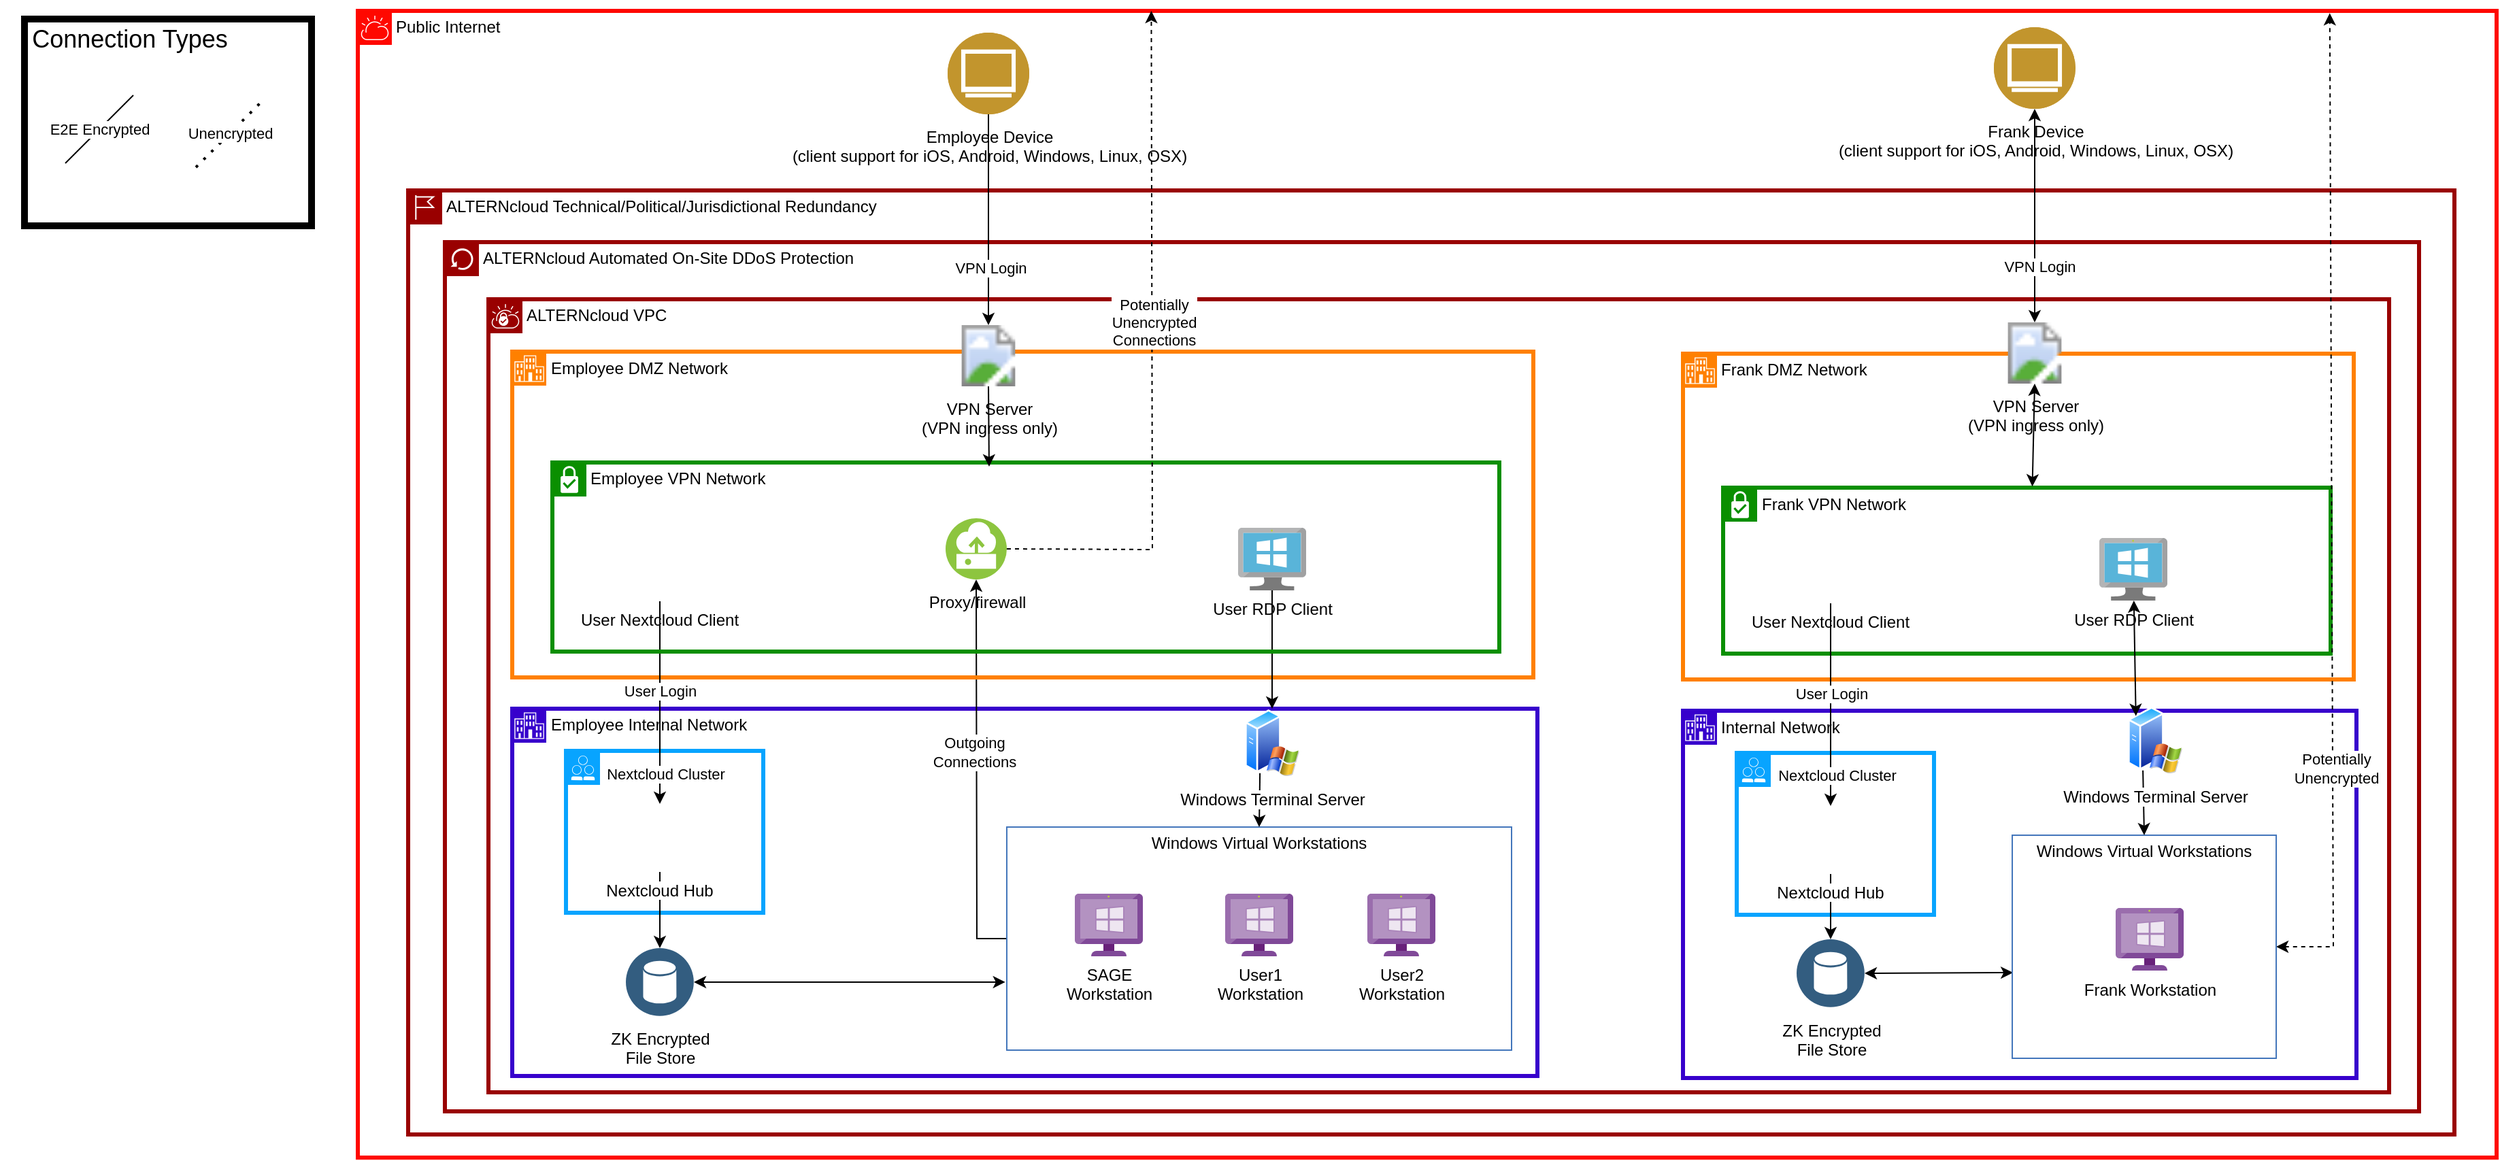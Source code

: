 <mxfile version="21.6.5" type="device">
  <diagram name="Page-1" id="n5Qb5iA8dRXw3r0Tk5m8">
    <mxGraphModel dx="2430" dy="923" grid="0" gridSize="10" guides="1" tooltips="1" connect="1" arrows="1" fold="1" page="0" pageScale="1" pageWidth="850" pageHeight="1100" math="0" shadow="0">
      <root>
        <mxCell id="0" />
        <mxCell id="1" parent="0" />
        <mxCell id="120" value="Frank DMZ Network" style="shape=mxgraph.ibm.box;prType=enterprise;fontStyle=0;verticalAlign=top;align=left;spacingLeft=32;spacingTop=4;fillColor=none;rounded=0;whiteSpace=wrap;html=1;strokeColor=#FF8000;strokeWidth=3;dashed=0;container=1;spacing=-4;collapsible=0;expand=0;recursiveResize=0;" parent="1" vertex="1">
          <mxGeometry x="-180" y="44" width="493" height="239.5" as="geometry" />
        </mxCell>
        <mxCell id="121" value="User Nextcloud Client" style="shape=image;verticalLabelPosition=bottom;labelBackgroundColor=default;verticalAlign=top;aspect=fixed;imageAspect=0;image=https://static-00.iconduck.com/assets.00/nextcloud-icon-512x512-quluhp24.png;" parent="120" vertex="1">
          <mxGeometry x="83.5" y="133.5" width="50" height="50" as="geometry" />
        </mxCell>
        <mxCell id="123" value="User RDP Client&lt;br&gt;" style="sketch=0;aspect=fixed;html=1;points=[];align=center;image;fontSize=12;image=img/lib/mscae/VirtualMachineWindows.svg;" parent="120" vertex="1">
          <mxGeometry x="306" y="135.5" width="50" height="46" as="geometry" />
        </mxCell>
        <mxCell id="Xi0OJc3CzYUvT2jzZGl6-115" value="Public Internet" style="shape=mxgraph.ibm.box;prType=cloud;fontStyle=0;verticalAlign=top;align=left;spacingLeft=32;spacingTop=4;fillColor=none;rounded=0;whiteSpace=wrap;html=1;strokeColor=#FF0800;strokeWidth=3;dashed=0;container=1;spacing=-4;collapsible=0;expand=0;recursiveResize=0;" parent="1" vertex="1">
          <mxGeometry x="-1154" y="-208" width="1572" height="843" as="geometry" />
        </mxCell>
        <mxCell id="Xi0OJc3CzYUvT2jzZGl6-119" value="" style="group" parent="Xi0OJc3CzYUvT2jzZGl6-115" vertex="1" connectable="0">
          <mxGeometry x="433.5" y="16" width="60" height="60" as="geometry" />
        </mxCell>
        <mxCell id="Zk3EBVXWUtb9SHXZOmo2-37" value="&lt;font&gt;Employee&amp;nbsp;Device&lt;br&gt;(client support for iOS, Android, Windows, Linux, OSX)&lt;br&gt;&lt;/font&gt;" style="image;aspect=fixed;perimeter=ellipsePerimeter;html=1;align=center;shadow=0;dashed=0;fontColor=default;labelBackgroundColor=none;fontSize=12;spacingTop=3;image=img/lib/ibm/users/device.svg;" parent="Xi0OJc3CzYUvT2jzZGl6-119" vertex="1">
          <mxGeometry width="60" height="60" as="geometry" />
        </mxCell>
        <mxCell id="72" value="" style="aspect=fixed;perimeter=ellipsePerimeter;html=1;align=center;shadow=0;dashed=0;fontColor=default;labelBackgroundColor=none;fontSize=12;spacingTop=3;image;image=img/lib/ibm/users/browser.svg;" parent="Xi0OJc3CzYUvT2jzZGl6-119" vertex="1">
          <mxGeometry width="60" height="60" as="geometry" />
        </mxCell>
        <mxCell id="135" value="" style="group" parent="Xi0OJc3CzYUvT2jzZGl6-115" vertex="1" connectable="0">
          <mxGeometry x="1202.5" y="12" width="60" height="60" as="geometry" />
        </mxCell>
        <mxCell id="136" value="&lt;font&gt;Frank Device&lt;br&gt;(client support for iOS, Android, Windows, Linux, OSX)&lt;br&gt;&lt;/font&gt;" style="image;aspect=fixed;perimeter=ellipsePerimeter;html=1;align=center;shadow=0;dashed=0;fontColor=default;labelBackgroundColor=none;fontSize=12;spacingTop=3;image=img/lib/ibm/users/device.svg;" parent="135" vertex="1">
          <mxGeometry width="60" height="60" as="geometry" />
        </mxCell>
        <mxCell id="137" value="" style="aspect=fixed;perimeter=ellipsePerimeter;html=1;align=center;shadow=0;dashed=0;fontColor=default;labelBackgroundColor=none;fontSize=12;spacingTop=3;image;image=img/lib/ibm/users/browser.svg;" parent="135" vertex="1">
          <mxGeometry width="60" height="60" as="geometry" />
        </mxCell>
        <mxCell id="Xi0OJc3CzYUvT2jzZGl6-113" value="ALTERNcloud Technical/Political/Jurisdictional Redundancy" style="shape=mxgraph.ibm.box;prType=region;fontStyle=0;verticalAlign=top;align=left;spacingLeft=32;spacingTop=4;fillColor=none;rounded=0;whiteSpace=wrap;html=1;strokeColor=#990000;strokeWidth=3;dashed=0;container=1;spacing=-4;collapsible=0;expand=0;recursiveResize=0;" parent="1" vertex="1">
          <mxGeometry x="-1117" y="-76" width="1504" height="694" as="geometry" />
        </mxCell>
        <mxCell id="Xi0OJc3CzYUvT2jzZGl6-114" value="ALTERNcloud Automated On-Site DDoS Protection" style="shape=mxgraph.ibm.box;prType=classic;fontStyle=0;verticalAlign=top;align=left;spacingLeft=32;spacingTop=4;fillColor=none;rounded=0;whiteSpace=wrap;html=1;strokeColor=#990000;strokeWidth=3;dashed=0;container=1;spacing=-4;collapsible=0;expand=0;recursiveResize=0;" parent="Xi0OJc3CzYUvT2jzZGl6-113" vertex="1">
          <mxGeometry x="27" y="38" width="1451" height="639" as="geometry" />
        </mxCell>
        <mxCell id="Xi0OJc3CzYUvT2jzZGl6-110" value="ALTERNcloud VPC" style="shape=mxgraph.ibm.box;prType=vpc;fontStyle=0;verticalAlign=top;align=left;spacingLeft=32;spacingTop=4;fillColor=none;rounded=0;whiteSpace=wrap;html=1;strokeColor=#990000;strokeWidth=3;dashed=0;container=1;spacing=-4;collapsible=0;expand=0;recursiveResize=0;" parent="1" vertex="1">
          <mxGeometry x="-1058" y="4" width="1397" height="583" as="geometry" />
        </mxCell>
        <mxCell id="95" value="Employee Internal Network" style="shape=mxgraph.ibm.box;prType=enterprise;fontStyle=0;verticalAlign=top;align=left;spacingLeft=32;spacingTop=4;fillColor=none;rounded=0;whiteSpace=wrap;html=1;strokeColor=#3700CC;strokeWidth=3;dashed=0;container=0;spacing=-4;collapsible=0;expand=0;recursiveResize=0;fontColor=default;" parent="Xi0OJc3CzYUvT2jzZGl6-110" vertex="1">
          <mxGeometry x="17.5" y="301" width="753.5" height="270" as="geometry" />
        </mxCell>
        <mxCell id="142" style="edgeStyle=none;html=1;exitX=0;exitY=0.5;exitDx=0;exitDy=0;entryX=0.5;entryY=1;entryDx=0;entryDy=0;rounded=0;" parent="Xi0OJc3CzYUvT2jzZGl6-110" source="110" target="Zk3EBVXWUtb9SHXZOmo2-83" edge="1">
          <mxGeometry relative="1" as="geometry">
            <Array as="points">
              <mxPoint x="359" y="470" />
            </Array>
          </mxGeometry>
        </mxCell>
        <mxCell id="143" value="Outgoing&lt;br&gt;Connections" style="edgeLabel;html=1;align=center;verticalAlign=middle;resizable=0;points=[];" parent="142" vertex="1" connectable="0">
          <mxGeometry x="0.115" y="2" relative="1" as="geometry">
            <mxPoint as="offset" />
          </mxGeometry>
        </mxCell>
        <mxCell id="146" style="edgeStyle=none;rounded=0;html=1;exitX=-0.003;exitY=0.695;exitDx=0;exitDy=0;entryX=1;entryY=0.5;entryDx=0;entryDy=0;startArrow=classic;startFill=1;exitPerimeter=0;" parent="Xi0OJc3CzYUvT2jzZGl6-110" source="110" target="21" edge="1">
          <mxGeometry relative="1" as="geometry" />
        </mxCell>
        <mxCell id="110" value="Windows Virtual Workstations" style="fontStyle=0;verticalAlign=top;align=center;spacingTop=-2;fillColor=none;rounded=0;whiteSpace=wrap;html=1;strokeColor=#4376BB;strokeWidth=1;dashed=0;container=1;collapsible=0;expand=0;recursiveResize=0;" parent="Xi0OJc3CzYUvT2jzZGl6-110" vertex="1">
          <mxGeometry x="381" y="388" width="371" height="164" as="geometry" />
        </mxCell>
        <mxCell id="111" value="SAGE&lt;br&gt;Workstation" style="sketch=0;aspect=fixed;html=1;points=[];align=center;image;fontSize=12;image=img/lib/mscae/VM_Windows_Non_Azure.svg;strokeColor=#0F5FFF;fillColor=none;" parent="110" vertex="1">
          <mxGeometry x="50" y="49" width="50" height="46" as="geometry" />
        </mxCell>
        <mxCell id="113" value="User2&lt;br&gt;Workstation" style="sketch=0;aspect=fixed;html=1;points=[];align=center;image;fontSize=12;image=img/lib/mscae/VM_Windows_Non_Azure.svg;strokeColor=#0F5FFF;fillColor=none;" parent="110" vertex="1">
          <mxGeometry x="265" y="49" width="50" height="46" as="geometry" />
        </mxCell>
        <mxCell id="112" value="User1&lt;br&gt;Workstation" style="sketch=0;aspect=fixed;html=1;points=[];align=center;image;fontSize=12;image=img/lib/mscae/VM_Windows_Non_Azure.svg;strokeColor=#0F5FFF;fillColor=none;" parent="110" vertex="1">
          <mxGeometry x="160.5" y="49" width="50" height="46" as="geometry" />
        </mxCell>
        <mxCell id="Xi0OJc3CzYUvT2jzZGl6-96" value="Employee DMZ Network" style="shape=mxgraph.ibm.box;prType=enterprise;fontStyle=0;verticalAlign=top;align=left;spacingLeft=32;spacingTop=4;fillColor=none;rounded=0;whiteSpace=wrap;html=1;strokeColor=#FF8000;strokeWidth=3;dashed=0;container=1;spacing=-4;collapsible=0;expand=0;recursiveResize=0;" parent="Xi0OJc3CzYUvT2jzZGl6-110" vertex="1">
          <mxGeometry x="17.5" y="38.5" width="750.5" height="239.5" as="geometry" />
        </mxCell>
        <mxCell id="Zk3EBVXWUtb9SHXZOmo2-38" value="User Nextcloud Client" style="shape=image;verticalLabelPosition=bottom;labelBackgroundColor=default;verticalAlign=top;aspect=fixed;imageAspect=0;image=https://static-00.iconduck.com/assets.00/nextcloud-icon-512x512-quluhp24.png;" parent="Xi0OJc3CzYUvT2jzZGl6-96" vertex="1">
          <mxGeometry x="83.5" y="133.5" width="50" height="50" as="geometry" />
        </mxCell>
        <mxCell id="77" value="User RDP Client&lt;br&gt;" style="sketch=0;aspect=fixed;html=1;points=[];align=center;image;fontSize=12;image=img/lib/mscae/VirtualMachineWindows.svg;" parent="Xi0OJc3CzYUvT2jzZGl6-96" vertex="1">
          <mxGeometry x="533.5" y="129.5" width="50" height="46" as="geometry" />
        </mxCell>
        <mxCell id="Zk3EBVXWUtb9SHXZOmo2-83" value="&lt;font&gt;Proxy/firewall&lt;/font&gt;" style="image;aspect=fixed;perimeter=ellipsePerimeter;html=1;align=center;shadow=0;dashed=0;fontColor=default;labelBackgroundColor=none;fontSize=12;spacingTop=3;image=img/lib/ibm/vpc/Instance.svg;" parent="Xi0OJc3CzYUvT2jzZGl6-96" vertex="1">
          <mxGeometry x="318.5" y="122.5" width="45" height="45" as="geometry" />
        </mxCell>
        <mxCell id="114" style="edgeStyle=none;html=1;exitX=0.25;exitY=1;exitDx=0;exitDy=0;entryX=0.5;entryY=0;entryDx=0;entryDy=0;" parent="Xi0OJc3CzYUvT2jzZGl6-110" source="91" target="110" edge="1">
          <mxGeometry relative="1" as="geometry" />
        </mxCell>
        <mxCell id="91" value="Windows Terminal Server" style="aspect=fixed;perimeter=ellipsePerimeter;html=1;align=center;shadow=0;dashed=0;spacingTop=3;image;image=img/lib/active_directory/windows_server_2.svg;strokeColor=#0F5FFF;" parent="Xi0OJc3CzYUvT2jzZGl6-110" vertex="1">
          <mxGeometry x="556" y="301" width="40" height="50" as="geometry" />
        </mxCell>
        <mxCell id="Xi0OJc3CzYUvT2jzZGl6-99" value="" style="shape=mxgraph.ibm.box;prType=public;fontStyle=0;verticalAlign=top;align=left;spacingLeft=32;spacingTop=4;fillColor=none;rounded=0;whiteSpace=wrap;html=1;strokeColor=#08A4FF;strokeWidth=3;dashed=0;container=1;spacing=-4;collapsible=0;expand=0;recursiveResize=0;" parent="Xi0OJc3CzYUvT2jzZGl6-110" vertex="1">
          <mxGeometry x="57" y="332" width="145" height="119" as="geometry" />
        </mxCell>
        <mxCell id="21" value="&lt;font&gt;ZK Encrypted&lt;br&gt;File Store&lt;br&gt;&lt;/font&gt;" style="aspect=fixed;perimeter=ellipsePerimeter;html=1;align=center;shadow=0;dashed=0;fontColor=default;labelBackgroundColor=none;fontSize=12;spacingTop=3;image;image=img/lib/ibm/data/data_services.svg;" parent="Xi0OJc3CzYUvT2jzZGl6-110" vertex="1">
          <mxGeometry x="101" y="477" width="50" height="50" as="geometry" />
        </mxCell>
        <mxCell id="44" style="edgeStyle=none;html=1;exitX=0.5;exitY=1;exitDx=0;exitDy=0;fontSize=12;fontColor=#FFFFFF;rounded=0;entryX=0.5;entryY=0;entryDx=0;entryDy=0;" parent="Xi0OJc3CzYUvT2jzZGl6-110" source="Zk3EBVXWUtb9SHXZOmo2-63" target="21" edge="1">
          <mxGeometry relative="1" as="geometry">
            <mxPoint x="277" y="488" as="targetPoint" />
          </mxGeometry>
        </mxCell>
        <mxCell id="Zk3EBVXWUtb9SHXZOmo2-63" value="Nextcloud Hub" style="shape=image;verticalLabelPosition=bottom;labelBackgroundColor=default;verticalAlign=top;aspect=fixed;imageAspect=0;image=https://static-00.iconduck.com/assets.00/nextcloud-icon-512x512-quluhp24.png;" parent="Xi0OJc3CzYUvT2jzZGl6-110" vertex="1">
          <mxGeometry x="101" y="371" width="50" height="50" as="geometry" />
        </mxCell>
        <mxCell id="Zk3EBVXWUtb9SHXZOmo2-94" style="edgeStyle=orthogonalEdgeStyle;rounded=0;orthogonalLoop=1;jettySize=auto;html=1;exitX=0.5;exitY=1;exitDx=0;exitDy=0;entryX=0.5;entryY=0;entryDx=0;entryDy=0;" parent="Xi0OJc3CzYUvT2jzZGl6-110" source="Zk3EBVXWUtb9SHXZOmo2-38" target="Zk3EBVXWUtb9SHXZOmo2-63" edge="1">
          <mxGeometry relative="1" as="geometry" />
        </mxCell>
        <mxCell id="3-xjpAz8GASwxe2ccpQj-71" value="User Login" style="edgeLabel;html=1;align=center;verticalAlign=middle;resizable=0;points=[];" parent="Zk3EBVXWUtb9SHXZOmo2-94" vertex="1" connectable="0">
          <mxGeometry x="0.205" y="1" relative="1" as="geometry">
            <mxPoint x="-1" y="-24" as="offset" />
          </mxGeometry>
        </mxCell>
        <mxCell id="Xi0OJc3CzYUvT2jzZGl6-94" value="Nextcloud Cluster" style="edgeLabel;html=1;align=center;verticalAlign=middle;resizable=0;points=[];" parent="Zk3EBVXWUtb9SHXZOmo2-94" vertex="1" connectable="0">
          <mxGeometry x="0.766" y="2" relative="1" as="geometry">
            <mxPoint x="2" y="-5" as="offset" />
          </mxGeometry>
        </mxCell>
        <mxCell id="Zk3EBVXWUtb9SHXZOmo2-47" value="&lt;font&gt;VPN Server&lt;br&gt;(VPN ingress only)&lt;br&gt;&lt;/font&gt;" style="image;aspect=fixed;perimeter=ellipsePerimeter;html=1;align=center;shadow=0;dashed=0;fontColor=default;labelBackgroundColor=none;fontSize=12;spacingTop=3;image=https://static-00.iconduck.com/assets.00/wireguard-icon-2048x2048-6w5jtt33.png;" parent="Xi0OJc3CzYUvT2jzZGl6-110" vertex="1">
          <mxGeometry x="345" y="19" width="45" height="45" as="geometry" />
        </mxCell>
        <mxCell id="122" value="&lt;font&gt;VPN Server&lt;br&gt;(VPN ingress only)&lt;br&gt;&lt;/font&gt;" style="image;aspect=fixed;perimeter=ellipsePerimeter;html=1;align=center;shadow=0;dashed=0;fontColor=default;labelBackgroundColor=none;fontSize=12;spacingTop=3;image=https://static-00.iconduck.com/assets.00/wireguard-icon-2048x2048-6w5jtt33.png;" parent="Xi0OJc3CzYUvT2jzZGl6-110" vertex="1">
          <mxGeometry x="1114" y="17" width="45" height="45" as="geometry" />
        </mxCell>
        <mxCell id="141" style="edgeStyle=none;html=1;entryX=0.5;entryY=0;entryDx=0;entryDy=0;" parent="Xi0OJc3CzYUvT2jzZGl6-110" source="77" target="91" edge="1">
          <mxGeometry relative="1" as="geometry" />
        </mxCell>
        <mxCell id="134" value="Frank VPN Network" style="shape=mxgraph.ibm.box;prType=subnet;fontStyle=0;verticalAlign=top;align=left;spacingLeft=32;spacingTop=4;fillColor=none;rounded=0;whiteSpace=wrap;html=1;strokeColor=#0A8F00;strokeWidth=3;dashed=0;container=0;spacing=-4;collapsible=0;expand=0;recursiveResize=0;" parent="1" vertex="1">
          <mxGeometry x="-150.5" y="142.5" width="446.5" height="122" as="geometry" />
        </mxCell>
        <mxCell id="Xi0OJc3CzYUvT2jzZGl6-103" value="Employee VPN Network" style="shape=mxgraph.ibm.box;prType=subnet;fontStyle=0;verticalAlign=top;align=left;spacingLeft=32;spacingTop=4;fillColor=none;rounded=0;whiteSpace=wrap;html=1;strokeColor=#0A8F00;strokeWidth=3;dashed=0;container=0;spacing=-4;collapsible=0;expand=0;recursiveResize=0;" parent="1" vertex="1">
          <mxGeometry x="-1011" y="124" width="696" height="139" as="geometry" />
        </mxCell>
        <mxCell id="13" style="edgeStyle=none;html=1;exitX=1;exitY=0.5;exitDx=0;exitDy=0;entryX=0;entryY=0.5;entryDx=0;entryDy=0;rounded=0;" parent="1" edge="1">
          <mxGeometry relative="1" as="geometry">
            <mxPoint x="-257.0" y="293.5" as="sourcePoint" />
          </mxGeometry>
        </mxCell>
        <mxCell id="Xi0OJc3CzYUvT2jzZGl6-109" value="" style="group" parent="1" vertex="1" connectable="0">
          <mxGeometry x="-1417" y="-202" width="229" height="152" as="geometry" />
        </mxCell>
        <mxCell id="Xi0OJc3CzYUvT2jzZGl6-104" value="" style="rounded=0;whiteSpace=wrap;html=1;strokeWidth=5;movable=1;resizable=1;rotatable=1;deletable=1;editable=1;locked=0;connectable=1;" parent="Xi0OJc3CzYUvT2jzZGl6-109" vertex="1">
          <mxGeometry x="18" width="211" height="152" as="geometry" />
        </mxCell>
        <mxCell id="Xi0OJc3CzYUvT2jzZGl6-105" value="Connection Types" style="text;html=1;strokeColor=none;fillColor=none;align=center;verticalAlign=middle;whiteSpace=wrap;rounded=0;fontSize=18;movable=1;resizable=1;rotatable=1;deletable=1;editable=1;locked=0;connectable=1;" parent="Xi0OJc3CzYUvT2jzZGl6-109" vertex="1">
          <mxGeometry width="191" height="30" as="geometry" />
        </mxCell>
        <mxCell id="Xi0OJc3CzYUvT2jzZGl6-106" value="E2E Encrypted" style="endArrow=none;html=1;rounded=0;endFill=0;movable=1;resizable=1;rotatable=1;deletable=1;editable=1;locked=0;connectable=1;" parent="Xi0OJc3CzYUvT2jzZGl6-109" edge="1">
          <mxGeometry width="50" height="50" relative="1" as="geometry">
            <mxPoint x="48" y="106" as="sourcePoint" />
            <mxPoint x="98" y="56" as="targetPoint" />
          </mxGeometry>
        </mxCell>
        <mxCell id="Xi0OJc3CzYUvT2jzZGl6-108" value="Unencrypted" style="endArrow=none;dashed=1;html=1;dashPattern=1 3;strokeWidth=2;rounded=0;movable=1;resizable=1;rotatable=1;deletable=1;editable=1;locked=0;connectable=1;" parent="Xi0OJc3CzYUvT2jzZGl6-109" edge="1">
          <mxGeometry width="50" height="50" relative="1" as="geometry">
            <mxPoint x="144" y="109" as="sourcePoint" />
            <mxPoint x="194" y="59" as="targetPoint" />
          </mxGeometry>
        </mxCell>
        <mxCell id="115" value="Internal Network" style="shape=mxgraph.ibm.box;prType=enterprise;fontStyle=0;verticalAlign=top;align=left;spacingLeft=32;spacingTop=4;fillColor=none;rounded=0;whiteSpace=wrap;html=1;strokeColor=#3700CC;strokeWidth=3;dashed=0;container=0;spacing=-4;collapsible=0;expand=0;recursiveResize=0;fontColor=default;" parent="1" vertex="1">
          <mxGeometry x="-180" y="306.5" width="495" height="270" as="geometry" />
        </mxCell>
        <mxCell id="152" style="edgeStyle=none;rounded=0;html=1;exitX=0.003;exitY=0.616;exitDx=0;exitDy=0;entryX=1;entryY=0.5;entryDx=0;entryDy=0;startArrow=classic;startFill=1;exitPerimeter=0;" parent="1" source="116" target="127" edge="1">
          <mxGeometry relative="1" as="geometry" />
        </mxCell>
        <mxCell id="153" style="edgeStyle=none;rounded=0;html=1;exitX=1;exitY=0.5;exitDx=0;exitDy=0;startArrow=classic;startFill=1;entryX=0.922;entryY=0.002;entryDx=0;entryDy=0;entryPerimeter=0;dashed=1;" parent="1" source="116" target="Xi0OJc3CzYUvT2jzZGl6-115" edge="1">
          <mxGeometry relative="1" as="geometry">
            <mxPoint x="310" y="-210.333" as="targetPoint" />
            <Array as="points">
              <mxPoint x="298" y="480" />
            </Array>
          </mxGeometry>
        </mxCell>
        <mxCell id="154" value="Potentially&lt;br&gt;Unencrypted" style="edgeLabel;html=1;align=center;verticalAlign=middle;resizable=0;points=[];" parent="153" vertex="1" connectable="0">
          <mxGeometry x="-0.523" y="-2" relative="1" as="geometry">
            <mxPoint as="offset" />
          </mxGeometry>
        </mxCell>
        <mxCell id="116" value="Windows Virtual Workstations" style="fontStyle=0;verticalAlign=top;align=center;spacingTop=-2;fillColor=none;rounded=0;whiteSpace=wrap;html=1;strokeColor=#4376BB;strokeWidth=1;dashed=0;container=1;collapsible=0;expand=0;recursiveResize=0;" parent="1" vertex="1">
          <mxGeometry x="62" y="398" width="194" height="164" as="geometry" />
        </mxCell>
        <mxCell id="119" value="Frank Workstation" style="sketch=0;aspect=fixed;html=1;points=[];align=center;image;fontSize=12;image=img/lib/mscae/VM_Windows_Non_Azure.svg;strokeColor=#0F5FFF;fillColor=none;" parent="116" vertex="1">
          <mxGeometry x="76" y="53.5" width="50" height="46" as="geometry" />
        </mxCell>
        <mxCell id="124" style="edgeStyle=none;html=1;exitX=0.25;exitY=1;exitDx=0;exitDy=0;entryX=0.5;entryY=0;entryDx=0;entryDy=0;" parent="1" source="125" target="116" edge="1">
          <mxGeometry relative="1" as="geometry" />
        </mxCell>
        <mxCell id="125" value="Windows Terminal Server" style="aspect=fixed;perimeter=ellipsePerimeter;html=1;align=center;shadow=0;dashed=0;spacingTop=3;image;image=img/lib/active_directory/windows_server_2.svg;strokeColor=#0F5FFF;" parent="1" vertex="1">
          <mxGeometry x="147" y="303" width="40" height="50" as="geometry" />
        </mxCell>
        <mxCell id="126" value="" style="shape=mxgraph.ibm.box;prType=public;fontStyle=0;verticalAlign=top;align=left;spacingLeft=32;spacingTop=4;fillColor=none;rounded=0;whiteSpace=wrap;html=1;strokeColor=#08A4FF;strokeWidth=3;dashed=0;container=1;spacing=-4;collapsible=0;expand=0;recursiveResize=0;" parent="1" vertex="1">
          <mxGeometry x="-140.5" y="337.5" width="145" height="119" as="geometry" />
        </mxCell>
        <mxCell id="127" value="&lt;font&gt;ZK Encrypted&lt;br&gt;File Store&lt;br&gt;&lt;/font&gt;" style="aspect=fixed;perimeter=ellipsePerimeter;html=1;align=center;shadow=0;dashed=0;fontColor=default;labelBackgroundColor=none;fontSize=12;spacingTop=3;image;image=img/lib/ibm/data/data_services.svg;" parent="1" vertex="1">
          <mxGeometry x="-96.5" y="474.5" width="50" height="50" as="geometry" />
        </mxCell>
        <mxCell id="128" style="edgeStyle=none;html=1;exitX=0.5;exitY=1;exitDx=0;exitDy=0;fontSize=12;fontColor=#FFFFFF;rounded=0;entryX=0.5;entryY=0;entryDx=0;entryDy=0;" parent="1" source="129" target="127" edge="1">
          <mxGeometry relative="1" as="geometry">
            <mxPoint x="1137.5" y="489.5" as="targetPoint" />
          </mxGeometry>
        </mxCell>
        <mxCell id="129" value="Nextcloud Hub" style="shape=image;verticalLabelPosition=bottom;labelBackgroundColor=default;verticalAlign=top;aspect=fixed;imageAspect=0;image=https://static-00.iconduck.com/assets.00/nextcloud-icon-512x512-quluhp24.png;" parent="1" vertex="1">
          <mxGeometry x="-96.5" y="376.5" width="50" height="50" as="geometry" />
        </mxCell>
        <mxCell id="130" style="edgeStyle=orthogonalEdgeStyle;rounded=0;orthogonalLoop=1;jettySize=auto;html=1;exitX=0.5;exitY=1;exitDx=0;exitDy=0;entryX=0.5;entryY=0;entryDx=0;entryDy=0;" parent="1" source="121" target="129" edge="1">
          <mxGeometry relative="1" as="geometry" />
        </mxCell>
        <mxCell id="131" value="User Login" style="edgeLabel;html=1;align=center;verticalAlign=middle;resizable=0;points=[];" parent="130" vertex="1" connectable="0">
          <mxGeometry x="0.205" y="1" relative="1" as="geometry">
            <mxPoint x="-1" y="-24" as="offset" />
          </mxGeometry>
        </mxCell>
        <mxCell id="132" value="Nextcloud Cluster" style="edgeLabel;html=1;align=center;verticalAlign=middle;resizable=0;points=[];" parent="130" vertex="1" connectable="0">
          <mxGeometry x="0.766" y="2" relative="1" as="geometry">
            <mxPoint x="2" y="-5" as="offset" />
          </mxGeometry>
        </mxCell>
        <mxCell id="138" style="edgeStyle=none;html=1;exitX=0.5;exitY=1;exitDx=0;exitDy=0;entryX=0.5;entryY=0;entryDx=0;entryDy=0;" parent="1" source="72" target="Zk3EBVXWUtb9SHXZOmo2-47" edge="1">
          <mxGeometry relative="1" as="geometry" />
        </mxCell>
        <mxCell id="139" value="VPN Login" style="edgeLabel;html=1;align=center;verticalAlign=middle;resizable=0;points=[];" parent="138" vertex="1" connectable="0">
          <mxGeometry x="0.467" y="1" relative="1" as="geometry">
            <mxPoint y="-1" as="offset" />
          </mxGeometry>
        </mxCell>
        <mxCell id="140" style="edgeStyle=none;html=1;exitX=0.5;exitY=1;exitDx=0;exitDy=0;" parent="1" source="Zk3EBVXWUtb9SHXZOmo2-47" edge="1">
          <mxGeometry relative="1" as="geometry">
            <mxPoint x="-690" y="127" as="targetPoint" />
          </mxGeometry>
        </mxCell>
        <mxCell id="144" style="edgeStyle=none;rounded=0;html=1;exitX=1;exitY=0.5;exitDx=0;exitDy=0;entryX=0.371;entryY=0;entryDx=0;entryDy=0;entryPerimeter=0;dashed=1;" parent="1" source="Zk3EBVXWUtb9SHXZOmo2-83" target="Xi0OJc3CzYUvT2jzZGl6-115" edge="1">
          <mxGeometry relative="1" as="geometry">
            <Array as="points">
              <mxPoint x="-570" y="188" />
            </Array>
          </mxGeometry>
        </mxCell>
        <mxCell id="145" value="Potentially&lt;br&gt;Unencrypted&lt;br&gt;Connections" style="edgeLabel;html=1;align=center;verticalAlign=middle;resizable=0;points=[];" parent="144" vertex="1" connectable="0">
          <mxGeometry x="0.092" y="-1" relative="1" as="geometry">
            <mxPoint as="offset" />
          </mxGeometry>
        </mxCell>
        <mxCell id="148" style="edgeStyle=none;rounded=0;html=1;exitX=0.5;exitY=1;exitDx=0;exitDy=0;entryX=0.5;entryY=0;entryDx=0;entryDy=0;startArrow=classic;startFill=1;" parent="1" source="137" target="122" edge="1">
          <mxGeometry relative="1" as="geometry" />
        </mxCell>
        <mxCell id="149" value="VPN Login" style="edgeLabel;html=1;align=center;verticalAlign=middle;resizable=0;points=[];" parent="148" vertex="1" connectable="0">
          <mxGeometry x="0.462" y="3" relative="1" as="geometry">
            <mxPoint y="1" as="offset" />
          </mxGeometry>
        </mxCell>
        <mxCell id="150" style="edgeStyle=none;rounded=0;html=1;exitX=0.5;exitY=1;exitDx=0;exitDy=0;entryX=0.509;entryY=-0.007;entryDx=0;entryDy=0;entryPerimeter=0;startArrow=classic;startFill=1;" parent="1" source="122" target="134" edge="1">
          <mxGeometry relative="1" as="geometry" />
        </mxCell>
        <mxCell id="151" style="edgeStyle=none;rounded=0;html=1;entryX=0;entryY=0;entryDx=0;entryDy=0;startArrow=classic;startFill=1;" parent="1" source="123" target="125" edge="1">
          <mxGeometry relative="1" as="geometry" />
        </mxCell>
      </root>
    </mxGraphModel>
  </diagram>
</mxfile>
